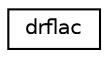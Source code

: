 digraph "Graphical Class Hierarchy"
{
 // LATEX_PDF_SIZE
  edge [fontname="Helvetica",fontsize="10",labelfontname="Helvetica",labelfontsize="10"];
  node [fontname="Helvetica",fontsize="10",shape=record];
  rankdir="LR";
  Node0 [label="drflac",height=0.2,width=0.4,color="black", fillcolor="white", style="filled",URL="$structdrflac.html",tooltip=" "];
}
